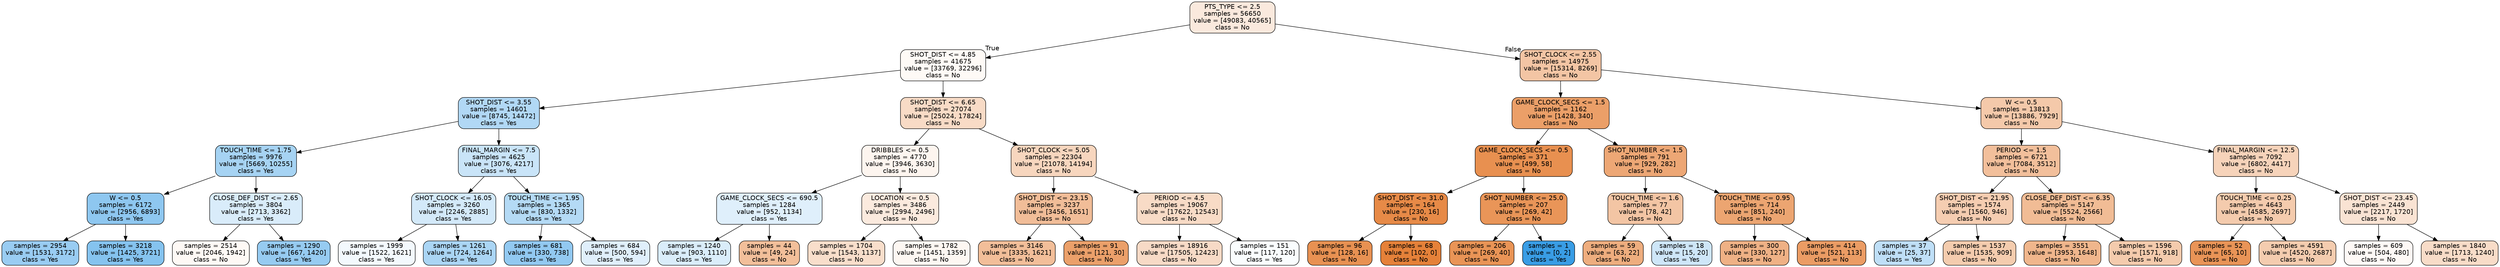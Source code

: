digraph Tree {
node [shape=box, style="filled, rounded", color="black", fontname=helvetica] ;
edge [fontname=helvetica] ;
0 [label="PTS_TYPE <= 2.5\nsamples = 56650\nvalue = [49083, 40565]\nclass = No", fillcolor="#fae9dd"] ;
1 [label="SHOT_DIST <= 4.85\nsamples = 41675\nvalue = [33769, 32296]\nclass = No", fillcolor="#fefaf6"] ;
0 -> 1 [labeldistance=2.5, labelangle=45, headlabel="True"] ;
2 [label="SHOT_DIST <= 3.55\nsamples = 14601\nvalue = [8745, 14472]\nclass = Yes", fillcolor="#b1d8f5"] ;
1 -> 2 ;
3 [label="TOUCH_TIME <= 1.75\nsamples = 9976\nvalue = [5669, 10255]\nclass = Yes", fillcolor="#a6d3f3"] ;
2 -> 3 ;
4 [label="W <= 0.5\nsamples = 6172\nvalue = [2956, 6893]\nclass = Yes", fillcolor="#8ec7f0"] ;
3 -> 4 ;
5 [label="samples = 2954\nvalue = [1531, 3172]\nclass = Yes", fillcolor="#99ccf2"] ;
4 -> 5 ;
6 [label="samples = 3218\nvalue = [1425, 3721]\nclass = Yes", fillcolor="#85c3ef"] ;
4 -> 6 ;
7 [label="CLOSE_DEF_DIST <= 2.65\nsamples = 3804\nvalue = [2713, 3362]\nclass = Yes", fillcolor="#d9ecfa"] ;
3 -> 7 ;
8 [label="samples = 2514\nvalue = [2046, 1942]\nclass = No", fillcolor="#fef9f5"] ;
7 -> 8 ;
9 [label="samples = 1290\nvalue = [667, 1420]\nclass = Yes", fillcolor="#96cbf1"] ;
7 -> 9 ;
10 [label="FINAL_MARGIN <= 7.5\nsamples = 4625\nvalue = [3076, 4217]\nclass = Yes", fillcolor="#c9e4f8"] ;
2 -> 10 ;
11 [label="SHOT_CLOCK <= 16.05\nsamples = 3260\nvalue = [2246, 2885]\nclass = Yes", fillcolor="#d3e9f9"] ;
10 -> 11 ;
12 [label="samples = 1999\nvalue = [1522, 1621]\nclass = Yes", fillcolor="#f3f9fd"] ;
11 -> 12 ;
13 [label="samples = 1261\nvalue = [724, 1264]\nclass = Yes", fillcolor="#aad5f4"] ;
11 -> 13 ;
14 [label="TOUCH_TIME <= 1.95\nsamples = 1365\nvalue = [830, 1332]\nclass = Yes", fillcolor="#b4daf5"] ;
10 -> 14 ;
15 [label="samples = 681\nvalue = [330, 738]\nclass = Yes", fillcolor="#92c9f1"] ;
14 -> 15 ;
16 [label="samples = 684\nvalue = [500, 594]\nclass = Yes", fillcolor="#e0effb"] ;
14 -> 16 ;
17 [label="SHOT_DIST <= 6.65\nsamples = 27074\nvalue = [25024, 17824]\nclass = No", fillcolor="#f8dbc6"] ;
1 -> 17 ;
18 [label="DRIBBLES <= 0.5\nsamples = 4770\nvalue = [3946, 3630]\nclass = No", fillcolor="#fdf5ef"] ;
17 -> 18 ;
19 [label="GAME_CLOCK_SECS <= 690.5\nsamples = 1284\nvalue = [952, 1134]\nclass = Yes", fillcolor="#dfeffb"] ;
18 -> 19 ;
20 [label="samples = 1240\nvalue = [903, 1110]\nclass = Yes", fillcolor="#daedfa"] ;
19 -> 20 ;
21 [label="samples = 44\nvalue = [49, 24]\nclass = No", fillcolor="#f2bf9a"] ;
19 -> 21 ;
22 [label="LOCATION <= 0.5\nsamples = 3486\nvalue = [2994, 2496]\nclass = No", fillcolor="#fbeade"] ;
18 -> 22 ;
23 [label="samples = 1704\nvalue = [1543, 1137]\nclass = No", fillcolor="#f8decb"] ;
22 -> 23 ;
24 [label="samples = 1782\nvalue = [1451, 1359]\nclass = No", fillcolor="#fdf7f2"] ;
22 -> 24 ;
25 [label="SHOT_CLOCK <= 5.05\nsamples = 22304\nvalue = [21078, 14194]\nclass = No", fillcolor="#f7d6be"] ;
17 -> 25 ;
26 [label="SHOT_DIST <= 23.15\nsamples = 3237\nvalue = [3456, 1651]\nclass = No", fillcolor="#f1bd98"] ;
25 -> 26 ;
27 [label="samples = 3146\nvalue = [3335, 1621]\nclass = No", fillcolor="#f2be99"] ;
26 -> 27 ;
28 [label="samples = 91\nvalue = [121, 30]\nclass = No", fillcolor="#eba06a"] ;
26 -> 28 ;
29 [label="PERIOD <= 4.5\nsamples = 19067\nvalue = [17622, 12543]\nclass = No", fillcolor="#f8dbc6"] ;
25 -> 29 ;
30 [label="samples = 18916\nvalue = [17505, 12423]\nclass = No", fillcolor="#f7dac6"] ;
29 -> 30 ;
31 [label="samples = 151\nvalue = [117, 120]\nclass = Yes", fillcolor="#fafdfe"] ;
29 -> 31 ;
32 [label="SHOT_CLOCK <= 2.55\nsamples = 14975\nvalue = [15314, 8269]\nclass = No", fillcolor="#f3c5a4"] ;
0 -> 32 [labeldistance=2.5, labelangle=-45, headlabel="False"] ;
33 [label="GAME_CLOCK_SECS <= 1.5\nsamples = 1162\nvalue = [1428, 340]\nclass = No", fillcolor="#eb9f68"] ;
32 -> 33 ;
34 [label="GAME_CLOCK_SECS <= 0.5\nsamples = 371\nvalue = [499, 58]\nclass = No", fillcolor="#e89050"] ;
33 -> 34 ;
35 [label="SHOT_DIST <= 31.0\nsamples = 164\nvalue = [230, 16]\nclass = No", fillcolor="#e78a47"] ;
34 -> 35 ;
36 [label="samples = 96\nvalue = [128, 16]\nclass = No", fillcolor="#e89152"] ;
35 -> 36 ;
37 [label="samples = 68\nvalue = [102, 0]\nclass = No", fillcolor="#e58139"] ;
35 -> 37 ;
38 [label="SHOT_NUMBER <= 25.0\nsamples = 207\nvalue = [269, 42]\nclass = No", fillcolor="#e99558"] ;
34 -> 38 ;
39 [label="samples = 206\nvalue = [269, 40]\nclass = No", fillcolor="#e99456"] ;
38 -> 39 ;
40 [label="samples = 1\nvalue = [0, 2]\nclass = Yes", fillcolor="#399de5"] ;
38 -> 40 ;
41 [label="SHOT_NUMBER <= 1.5\nsamples = 791\nvalue = [929, 282]\nclass = No", fillcolor="#eda775"] ;
33 -> 41 ;
42 [label="TOUCH_TIME <= 1.6\nsamples = 77\nvalue = [78, 42]\nclass = No", fillcolor="#f3c5a4"] ;
41 -> 42 ;
43 [label="samples = 59\nvalue = [63, 22]\nclass = No", fillcolor="#eead7e"] ;
42 -> 43 ;
44 [label="samples = 18\nvalue = [15, 20]\nclass = Yes", fillcolor="#cee6f8"] ;
42 -> 44 ;
45 [label="TOUCH_TIME <= 0.95\nsamples = 714\nvalue = [851, 240]\nclass = No", fillcolor="#eca571"] ;
41 -> 45 ;
46 [label="samples = 300\nvalue = [330, 127]\nclass = No", fillcolor="#efb185"] ;
45 -> 46 ;
47 [label="samples = 414\nvalue = [521, 113]\nclass = No", fillcolor="#eb9c64"] ;
45 -> 47 ;
48 [label="W <= 0.5\nsamples = 13813\nvalue = [13886, 7929]\nclass = No", fillcolor="#f4c9aa"] ;
32 -> 48 ;
49 [label="PERIOD <= 1.5\nsamples = 6721\nvalue = [7084, 3512]\nclass = No", fillcolor="#f2bf9b"] ;
48 -> 49 ;
50 [label="SHOT_DIST <= 21.95\nsamples = 1574\nvalue = [1560, 946]\nclass = No", fillcolor="#f5cdb1"] ;
49 -> 50 ;
51 [label="samples = 37\nvalue = [25, 37]\nclass = Yes", fillcolor="#bfdff7"] ;
50 -> 51 ;
52 [label="samples = 1537\nvalue = [1535, 909]\nclass = No", fillcolor="#f4ccae"] ;
50 -> 52 ;
53 [label="CLOSE_DEF_DIST <= 6.35\nsamples = 5147\nvalue = [5524, 2566]\nclass = No", fillcolor="#f1bc95"] ;
49 -> 53 ;
54 [label="samples = 3551\nvalue = [3953, 1648]\nclass = No", fillcolor="#f0b68c"] ;
53 -> 54 ;
55 [label="samples = 1596\nvalue = [1571, 918]\nclass = No", fillcolor="#f4cbad"] ;
53 -> 55 ;
56 [label="FINAL_MARGIN <= 12.5\nsamples = 7092\nvalue = [6802, 4417]\nclass = No", fillcolor="#f6d3ba"] ;
48 -> 56 ;
57 [label="TOUCH_TIME <= 0.25\nsamples = 4643\nvalue = [4585, 2697]\nclass = No", fillcolor="#f4cbad"] ;
56 -> 57 ;
58 [label="samples = 52\nvalue = [65, 10]\nclass = No", fillcolor="#e99457"] ;
57 -> 58 ;
59 [label="samples = 4591\nvalue = [4520, 2687]\nclass = No", fillcolor="#f4ccaf"] ;
57 -> 59 ;
60 [label="SHOT_DIST <= 23.45\nsamples = 2449\nvalue = [2217, 1720]\nclass = No", fillcolor="#f9e3d3"] ;
56 -> 60 ;
61 [label="samples = 609\nvalue = [504, 480]\nclass = No", fillcolor="#fef9f6"] ;
60 -> 61 ;
62 [label="samples = 1840\nvalue = [1713, 1240]\nclass = No", fillcolor="#f8dcc8"] ;
60 -> 62 ;
}